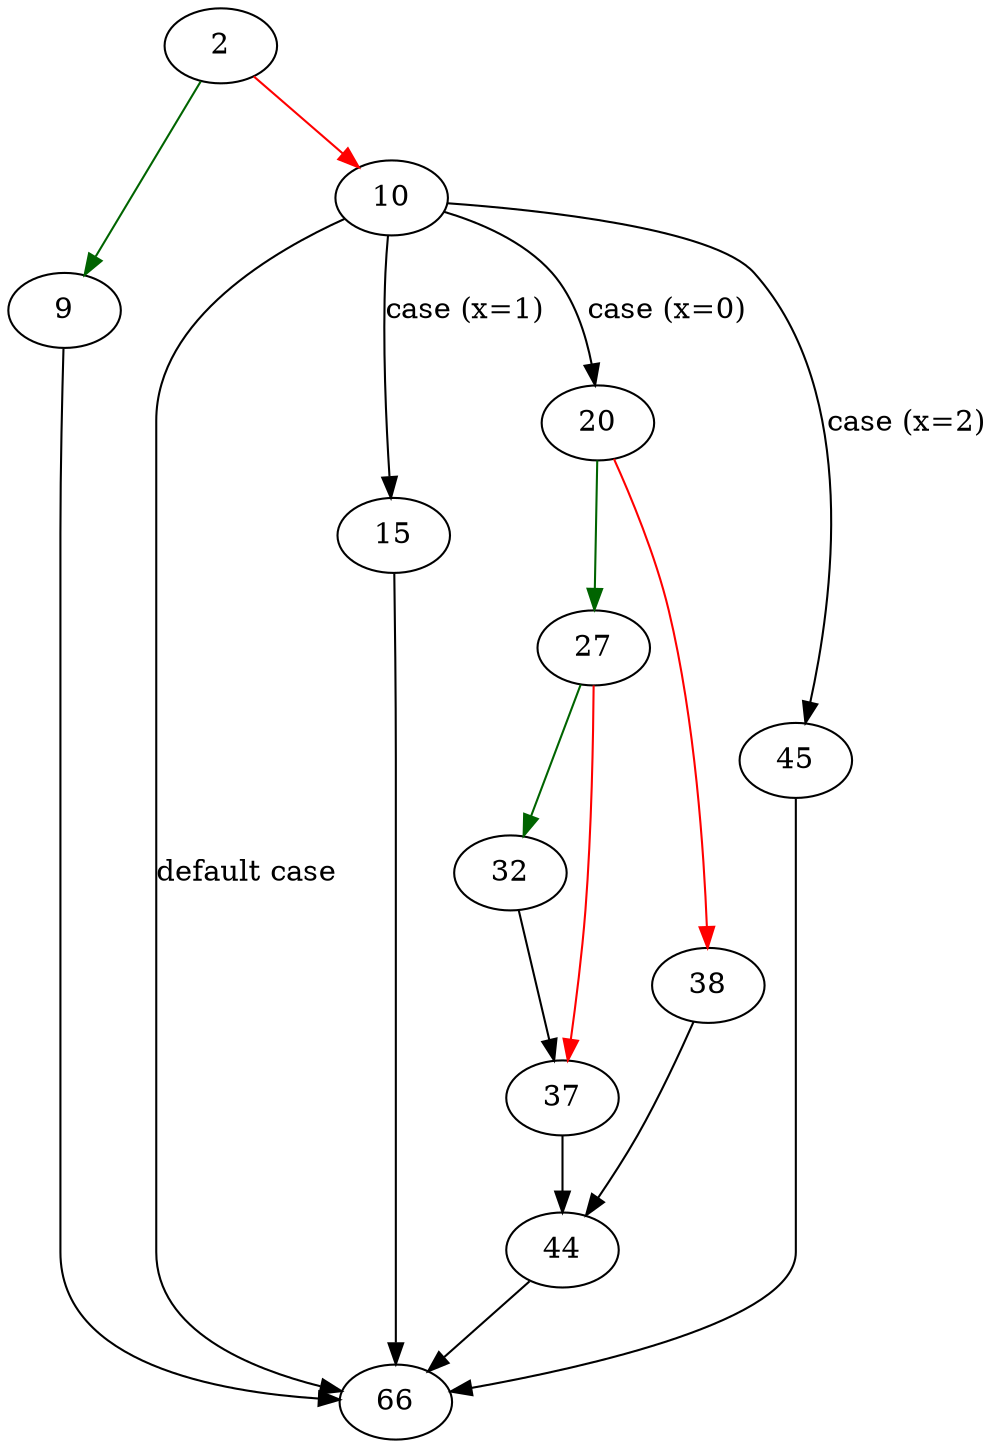strict digraph "sqlite3VdbeFreeCursor" {
	// Node definitions.
	2 [entry=true];
	9;
	10;
	66;
	15;
	20;
	45;
	27;
	38;
	32;
	37;
	44;

	// Edge definitions.
	2 -> 9 [
		color=darkgreen
		cond=true
	];
	2 -> 10 [
		color=red
		cond=false
	];
	9 -> 66;
	10 -> 66 [
		cond="default case"
		label="default case"
	];
	10 -> 15 [
		cond="case (x=1)"
		label="case (x=1)"
	];
	10 -> 20 [
		cond="case (x=0)"
		label="case (x=0)"
	];
	10 -> 45 [
		cond="case (x=2)"
		label="case (x=2)"
	];
	15 -> 66;
	20 -> 27 [
		color=darkgreen
		cond=true
	];
	20 -> 38 [
		color=red
		cond=false
	];
	45 -> 66;
	27 -> 32 [
		color=darkgreen
		cond=true
	];
	27 -> 37 [
		color=red
		cond=false
	];
	38 -> 44;
	32 -> 37;
	37 -> 44;
	44 -> 66;
}